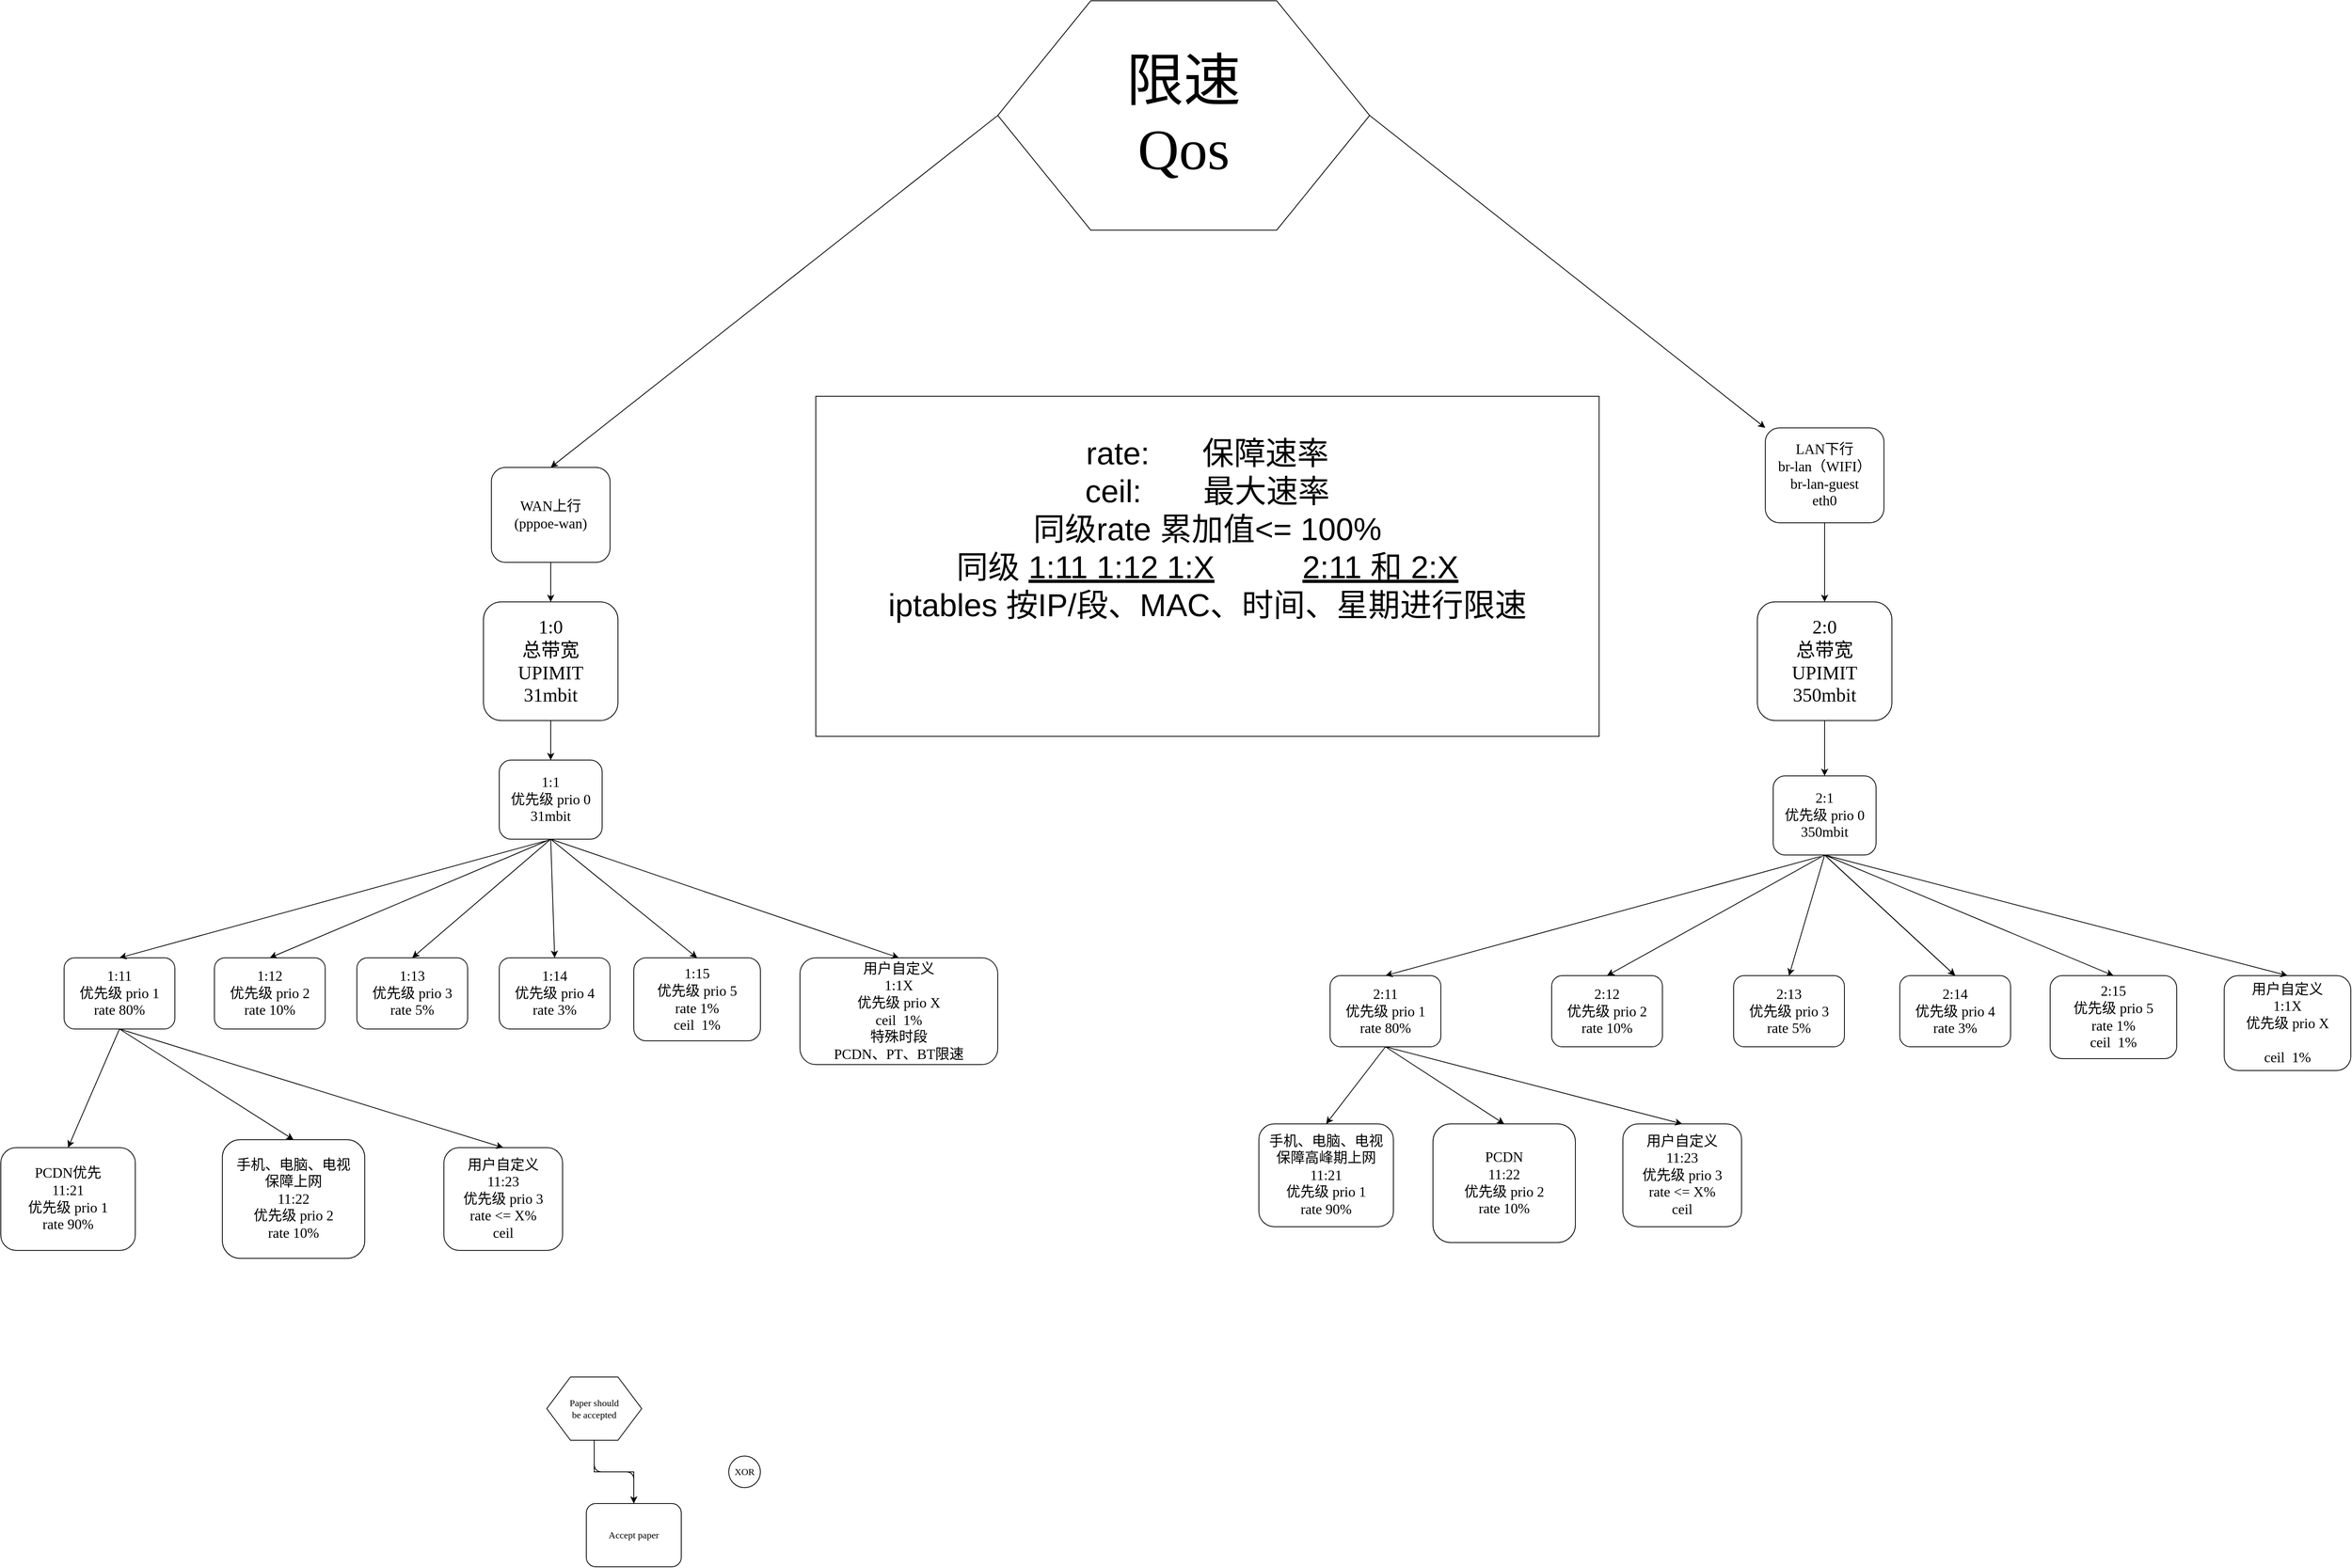 <mxfile version="21.1.8" type="github">
  <diagram name="Page-1" id="8ce9d11a-91a2-4d17-14d8-a56ed91bf033">
    <mxGraphModel dx="2880" dy="2560" grid="1" gridSize="10" guides="1" tooltips="1" connect="1" arrows="1" fold="1" page="1" pageScale="1" pageWidth="1100" pageHeight="850" background="none" math="0" shadow="0">
      <root>
        <mxCell id="0" />
        <mxCell id="1" parent="0" />
        <mxCell id="17ea667e15c223fc-1" value="&lt;font style=&quot;&quot;&gt;&lt;font style=&quot;font-size: 72px;&quot;&gt;限速&lt;br&gt;Qos&lt;/font&gt;&lt;br&gt;&lt;/font&gt;" style="shape=hexagon;perimeter=hexagonPerimeter;whiteSpace=wrap;html=1;rounded=0;shadow=0;labelBackgroundColor=none;strokeWidth=1;fontFamily=Verdana;fontSize=12;align=center;" parent="1" vertex="1">
          <mxGeometry x="800" y="-1260" width="470" height="290" as="geometry" />
        </mxCell>
        <mxCell id="17ea667e15c223fc-2" value="&lt;font style=&quot;font-size: 18px;&quot;&gt;WAN上行&lt;br&gt;(pppoe-wan)&lt;/font&gt;" style="rounded=1;whiteSpace=wrap;html=1;shadow=0;labelBackgroundColor=none;strokeWidth=1;fontFamily=Verdana;fontSize=17;align=center;" parent="1" vertex="1">
          <mxGeometry x="160" y="-670" width="150" height="120" as="geometry" />
        </mxCell>
        <mxCell id="17ea667e15c223fc-50" style="edgeStyle=orthogonalEdgeStyle;rounded=1;html=1;labelBackgroundColor=none;startArrow=none;startFill=0;startSize=5;endArrow=classicThin;endFill=1;endSize=5;jettySize=auto;orthogonalLoop=1;strokeWidth=1;fontFamily=Verdana;fontSize=8" parent="1" source="17ea667e15c223fc-20" target="17ea667e15c223fc-23" edge="1">
          <mxGeometry relative="1" as="geometry" />
        </mxCell>
        <mxCell id="KKP_vT6z2iglmsTxIF54-66" value="" style="edgeStyle=orthogonalEdgeStyle;rounded=0;orthogonalLoop=1;jettySize=auto;html=1;" edge="1" parent="1" source="17ea667e15c223fc-20" target="17ea667e15c223fc-23">
          <mxGeometry relative="1" as="geometry" />
        </mxCell>
        <mxCell id="17ea667e15c223fc-20" value="Paper should&lt;div&gt;be accepted&lt;/div&gt;" style="shape=hexagon;perimeter=hexagonPerimeter;whiteSpace=wrap;html=1;rounded=0;shadow=0;labelBackgroundColor=none;strokeWidth=1;fontFamily=Verdana;fontSize=12;align=center;" parent="1" vertex="1">
          <mxGeometry x="230" y="480" width="120" height="80" as="geometry" />
        </mxCell>
        <mxCell id="17ea667e15c223fc-23" value="Accept paper" style="rounded=1;whiteSpace=wrap;html=1;shadow=0;labelBackgroundColor=none;strokeWidth=1;fontFamily=Verdana;fontSize=12;align=center;" parent="1" vertex="1">
          <mxGeometry x="280" y="640" width="120" height="80" as="geometry" />
        </mxCell>
        <mxCell id="17ea667e15c223fc-25" value="XOR" style="ellipse;whiteSpace=wrap;html=1;rounded=1;shadow=0;labelBackgroundColor=none;strokeWidth=1;fontFamily=Verdana;fontSize=12;align=center;" parent="1" vertex="1">
          <mxGeometry x="460" y="580" width="40" height="40" as="geometry" />
        </mxCell>
        <mxCell id="KKP_vT6z2iglmsTxIF54-1" value="&lt;font style=&quot;font-size: 18px;&quot;&gt;LAN下行&lt;br&gt;br-lan（WIFI）&lt;br&gt;br-lan-guest&lt;br&gt;eth0&lt;/font&gt;" style="rounded=1;whiteSpace=wrap;html=1;shadow=0;labelBackgroundColor=none;strokeWidth=1;fontFamily=Verdana;fontSize=17;align=center;" vertex="1" parent="1">
          <mxGeometry x="1770" y="-720" width="150" height="120" as="geometry" />
        </mxCell>
        <mxCell id="KKP_vT6z2iglmsTxIF54-4" value="&lt;font style=&quot;&quot;&gt;&lt;font style=&quot;font-size: 24px;&quot;&gt;1:0&lt;br&gt;总带宽&lt;br&gt;UPIMIT&lt;br&gt;31mbit&lt;/font&gt;&lt;br&gt;&lt;/font&gt;" style="rounded=1;whiteSpace=wrap;html=1;shadow=0;labelBackgroundColor=none;strokeWidth=1;fontFamily=Verdana;fontSize=12;align=center;" vertex="1" parent="1">
          <mxGeometry x="150" y="-500" width="170" height="150" as="geometry" />
        </mxCell>
        <mxCell id="KKP_vT6z2iglmsTxIF54-5" value="" style="endArrow=classic;html=1;rounded=0;entryX=0.5;entryY=0;entryDx=0;entryDy=0;exitX=0.5;exitY=1;exitDx=0;exitDy=0;" edge="1" parent="1" source="17ea667e15c223fc-2" target="KKP_vT6z2iglmsTxIF54-4">
          <mxGeometry width="50" height="50" relative="1" as="geometry">
            <mxPoint x="210" y="-490" as="sourcePoint" />
            <mxPoint x="650" y="-230" as="targetPoint" />
            <Array as="points" />
          </mxGeometry>
        </mxCell>
        <mxCell id="KKP_vT6z2iglmsTxIF54-6" value="&lt;font style=&quot;font-size: 18px;&quot;&gt;1:1 &lt;br&gt;优先级 prio 0&lt;br&gt;31mbit&lt;br&gt;&lt;/font&gt;" style="rounded=1;whiteSpace=wrap;html=1;shadow=0;labelBackgroundColor=none;strokeWidth=1;fontFamily=Verdana;fontSize=12;align=center;" vertex="1" parent="1">
          <mxGeometry x="170" y="-300" width="130" height="100" as="geometry" />
        </mxCell>
        <mxCell id="KKP_vT6z2iglmsTxIF54-7" value="" style="endArrow=classic;html=1;rounded=0;entryX=0.5;entryY=0;entryDx=0;entryDy=0;exitX=0.5;exitY=1;exitDx=0;exitDy=0;" edge="1" parent="1" source="KKP_vT6z2iglmsTxIF54-4" target="KKP_vT6z2iglmsTxIF54-6">
          <mxGeometry width="50" height="50" relative="1" as="geometry">
            <mxPoint x="225" y="-490" as="sourcePoint" />
            <mxPoint x="225" y="-420" as="targetPoint" />
            <Array as="points" />
          </mxGeometry>
        </mxCell>
        <mxCell id="KKP_vT6z2iglmsTxIF54-12" value="&lt;font style=&quot;font-size: 18px;&quot;&gt;1:11&lt;br&gt;优先级 prio 1&lt;br&gt;rate 80%&lt;br&gt;&lt;/font&gt;" style="rounded=1;whiteSpace=wrap;html=1;shadow=0;labelBackgroundColor=none;strokeWidth=1;fontFamily=Verdana;fontSize=12;align=center;" vertex="1" parent="1">
          <mxGeometry x="-380" y="-50" width="140" height="90" as="geometry" />
        </mxCell>
        <mxCell id="KKP_vT6z2iglmsTxIF54-15" value="" style="endArrow=classic;html=1;rounded=0;exitX=0.461;exitY=1.018;exitDx=0;exitDy=0;exitPerimeter=0;entryX=0.5;entryY=0;entryDx=0;entryDy=0;" edge="1" parent="1" source="KKP_vT6z2iglmsTxIF54-6" target="KKP_vT6z2iglmsTxIF54-12">
          <mxGeometry width="50" height="50" relative="1" as="geometry">
            <mxPoint x="110" y="-130" as="sourcePoint" />
            <mxPoint x="160" y="-180" as="targetPoint" />
          </mxGeometry>
        </mxCell>
        <mxCell id="KKP_vT6z2iglmsTxIF54-19" value="&lt;font style=&quot;font-size: 18px;&quot;&gt;1:12&lt;br&gt;优先级 prio 2&lt;br&gt;rate 10%&lt;br&gt;&lt;/font&gt;" style="rounded=1;whiteSpace=wrap;html=1;shadow=0;labelBackgroundColor=none;strokeWidth=1;fontFamily=Verdana;fontSize=12;align=center;" vertex="1" parent="1">
          <mxGeometry x="-190" y="-50" width="140" height="90" as="geometry" />
        </mxCell>
        <mxCell id="KKP_vT6z2iglmsTxIF54-20" value="" style="endArrow=classic;html=1;rounded=0;exitX=0.5;exitY=1;exitDx=0;exitDy=0;entryX=0.5;entryY=0;entryDx=0;entryDy=0;" edge="1" parent="1" target="KKP_vT6z2iglmsTxIF54-19" source="KKP_vT6z2iglmsTxIF54-6">
          <mxGeometry width="50" height="50" relative="1" as="geometry">
            <mxPoint x="390" y="-178" as="sourcePoint" />
            <mxPoint x="340" y="-170" as="targetPoint" />
          </mxGeometry>
        </mxCell>
        <mxCell id="KKP_vT6z2iglmsTxIF54-21" value="&lt;font style=&quot;font-size: 18px;&quot;&gt;1:13&lt;br&gt;优先级 prio 3&lt;br&gt;rate 5%&lt;br&gt;&lt;/font&gt;" style="rounded=1;whiteSpace=wrap;html=1;shadow=0;labelBackgroundColor=none;strokeWidth=1;fontFamily=Verdana;fontSize=12;align=center;" vertex="1" parent="1">
          <mxGeometry x="-10" y="-50" width="140" height="90" as="geometry" />
        </mxCell>
        <mxCell id="KKP_vT6z2iglmsTxIF54-22" value="" style="endArrow=classic;html=1;rounded=0;exitX=0.5;exitY=1;exitDx=0;exitDy=0;entryX=0.5;entryY=0;entryDx=0;entryDy=0;" edge="1" parent="1" target="KKP_vT6z2iglmsTxIF54-21" source="KKP_vT6z2iglmsTxIF54-6">
          <mxGeometry width="50" height="50" relative="1" as="geometry">
            <mxPoint x="600" y="-188" as="sourcePoint" />
            <mxPoint x="550" y="-180" as="targetPoint" />
          </mxGeometry>
        </mxCell>
        <mxCell id="KKP_vT6z2iglmsTxIF54-23" value="&lt;font style=&quot;font-size: 18px;&quot;&gt;1:14&lt;br&gt;优先级 prio 4&lt;br&gt;rate 3%&lt;br&gt;&lt;/font&gt;" style="rounded=1;whiteSpace=wrap;html=1;shadow=0;labelBackgroundColor=none;strokeWidth=1;fontFamily=Verdana;fontSize=12;align=center;" vertex="1" parent="1">
          <mxGeometry x="170" y="-50" width="140" height="90" as="geometry" />
        </mxCell>
        <mxCell id="KKP_vT6z2iglmsTxIF54-24" value="" style="endArrow=classic;html=1;rounded=0;exitX=0.5;exitY=1;exitDx=0;exitDy=0;entryX=0.5;entryY=0;entryDx=0;entryDy=0;" edge="1" parent="1" target="KKP_vT6z2iglmsTxIF54-23" source="KKP_vT6z2iglmsTxIF54-6">
          <mxGeometry width="50" height="50" relative="1" as="geometry">
            <mxPoint x="840" y="-178" as="sourcePoint" />
            <mxPoint x="790" y="-170" as="targetPoint" />
          </mxGeometry>
        </mxCell>
        <mxCell id="KKP_vT6z2iglmsTxIF54-27" value="" style="endArrow=classic;html=1;rounded=0;entryX=0.5;entryY=0;entryDx=0;entryDy=0;exitX=0.5;exitY=1;exitDx=0;exitDy=0;" edge="1" parent="1" target="KKP_vT6z2iglmsTxIF54-31" source="KKP_vT6z2iglmsTxIF54-6">
          <mxGeometry width="50" height="50" relative="1" as="geometry">
            <mxPoint x="220" y="-190" as="sourcePoint" />
            <mxPoint x="636.5" y="-120.0" as="targetPoint" />
          </mxGeometry>
        </mxCell>
        <mxCell id="KKP_vT6z2iglmsTxIF54-28" value="&lt;font style=&quot;font-size: 40px;&quot;&gt;&lt;font style=&quot;font-size: 40px;&quot;&gt;rate:&amp;nbsp; &amp;nbsp; &amp;nbsp; 保障速率&lt;br&gt;ceil:&amp;nbsp; &amp;nbsp; &amp;nbsp; &amp;nbsp;最大速率&lt;br&gt;同级rate 累加值&amp;lt;= 100%&lt;br&gt;同级 &lt;u&gt;1:11 1:12 1:X&lt;/u&gt;&amp;nbsp; &amp;nbsp; &amp;nbsp; &amp;nbsp; &amp;nbsp;&amp;nbsp;&lt;u&gt;2:11 和 2:X&lt;/u&gt;&lt;br&gt;iptables 按IP/段、MAC、时间、星期进行限速&lt;br&gt;&lt;br&gt;&lt;/font&gt;&lt;br&gt;&lt;/font&gt;" style="rounded=0;whiteSpace=wrap;html=1;" vertex="1" parent="1">
          <mxGeometry x="570" y="-760" width="990" height="430" as="geometry" />
        </mxCell>
        <mxCell id="KKP_vT6z2iglmsTxIF54-29" value="&lt;font style=&quot;font-size: 18px;&quot;&gt;用户自定义&lt;br&gt;1:1X&lt;br&gt;优先级 prio X&lt;br&gt;ceil&amp;nbsp; 1%&lt;br&gt;特殊时段&lt;br&gt;PCDN、PT、BT限速&lt;br&gt;&lt;/font&gt;" style="rounded=1;whiteSpace=wrap;html=1;shadow=0;labelBackgroundColor=none;strokeWidth=1;fontFamily=Verdana;fontSize=12;align=center;" vertex="1" parent="1">
          <mxGeometry x="550" y="-50" width="250" height="135" as="geometry" />
        </mxCell>
        <mxCell id="KKP_vT6z2iglmsTxIF54-30" value="" style="endArrow=classic;html=1;rounded=0;entryX=0.5;entryY=0;entryDx=0;entryDy=0;exitX=0.5;exitY=1;exitDx=0;exitDy=0;" edge="1" parent="1" target="KKP_vT6z2iglmsTxIF54-29" source="KKP_vT6z2iglmsTxIF54-6">
          <mxGeometry width="50" height="50" relative="1" as="geometry">
            <mxPoint x="220" y="-190" as="sourcePoint" />
            <mxPoint x="1163" y="-170" as="targetPoint" />
          </mxGeometry>
        </mxCell>
        <mxCell id="KKP_vT6z2iglmsTxIF54-31" value="&lt;font style=&quot;font-size: 18px;&quot;&gt;1:15&lt;br&gt;优先级 prio 5&lt;br&gt;rate 1%&lt;br style=&quot;border-color: var(--border-color);&quot;&gt;ceil&amp;nbsp; 1%&lt;br&gt;&lt;/font&gt;" style="rounded=1;whiteSpace=wrap;html=1;shadow=0;labelBackgroundColor=none;strokeWidth=1;fontFamily=Verdana;fontSize=12;align=center;" vertex="1" parent="1">
          <mxGeometry x="340" y="-50" width="160" height="105" as="geometry" />
        </mxCell>
        <mxCell id="KKP_vT6z2iglmsTxIF54-32" value="&lt;font style=&quot;font-size: 18px;&quot;&gt;PCDN优先&lt;br&gt;11:21&lt;br&gt;优先级 prio 1&lt;br&gt;rate 90%&lt;br&gt;&lt;/font&gt;" style="rounded=1;whiteSpace=wrap;html=1;shadow=0;labelBackgroundColor=none;strokeWidth=1;fontFamily=Verdana;fontSize=12;align=center;" vertex="1" parent="1">
          <mxGeometry x="-460" y="190" width="170" height="130" as="geometry" />
        </mxCell>
        <mxCell id="KKP_vT6z2iglmsTxIF54-33" value="" style="endArrow=classic;html=1;rounded=0;exitX=0.5;exitY=1;exitDx=0;exitDy=0;entryX=0.5;entryY=0;entryDx=0;entryDy=0;" edge="1" parent="1" source="KKP_vT6z2iglmsTxIF54-12" target="KKP_vT6z2iglmsTxIF54-32">
          <mxGeometry width="50" height="50" relative="1" as="geometry">
            <mxPoint x="-10" y="90" as="sourcePoint" />
            <mxPoint x="-530" y="228" as="targetPoint" />
          </mxGeometry>
        </mxCell>
        <mxCell id="KKP_vT6z2iglmsTxIF54-35" value="&lt;font style=&quot;font-size: 18px;&quot;&gt;手机、电脑、电视&lt;br&gt;保障上网&lt;br&gt;11:22&lt;br&gt;优先级 prio 2&lt;br&gt;rate 10%&lt;br&gt;&lt;/font&gt;" style="rounded=1;whiteSpace=wrap;html=1;shadow=0;labelBackgroundColor=none;strokeWidth=1;fontFamily=Verdana;fontSize=12;align=center;" vertex="1" parent="1">
          <mxGeometry x="-180" y="180" width="180" height="150" as="geometry" />
        </mxCell>
        <mxCell id="KKP_vT6z2iglmsTxIF54-36" value="" style="endArrow=classic;html=1;rounded=0;entryX=0.5;entryY=0;entryDx=0;entryDy=0;" edge="1" parent="1" target="KKP_vT6z2iglmsTxIF54-35">
          <mxGeometry width="50" height="50" relative="1" as="geometry">
            <mxPoint x="-310" y="40" as="sourcePoint" />
            <mxPoint x="-330" y="298" as="targetPoint" />
          </mxGeometry>
        </mxCell>
        <mxCell id="KKP_vT6z2iglmsTxIF54-37" value="&lt;font style=&quot;font-size: 18px;&quot;&gt;用户自定义&lt;br&gt;11:23&lt;br&gt;优先级 prio 3&lt;br&gt;rate &amp;lt;= X%&lt;br&gt;ceil&lt;br&gt;&lt;/font&gt;" style="rounded=1;whiteSpace=wrap;html=1;shadow=0;labelBackgroundColor=none;strokeWidth=1;fontFamily=Verdana;fontSize=12;align=center;" vertex="1" parent="1">
          <mxGeometry x="100" y="190" width="150" height="130" as="geometry" />
        </mxCell>
        <mxCell id="KKP_vT6z2iglmsTxIF54-38" value="" style="endArrow=classic;html=1;rounded=0;entryX=0.5;entryY=0;entryDx=0;entryDy=0;exitX=0.5;exitY=1;exitDx=0;exitDy=0;" edge="1" parent="1" target="KKP_vT6z2iglmsTxIF54-37" source="KKP_vT6z2iglmsTxIF54-12">
          <mxGeometry width="50" height="50" relative="1" as="geometry">
            <mxPoint x="-140" y="50" as="sourcePoint" />
            <mxPoint x="-150" y="308" as="targetPoint" />
          </mxGeometry>
        </mxCell>
        <mxCell id="KKP_vT6z2iglmsTxIF54-40" value="" style="endArrow=classic;html=1;rounded=0;entryX=0;entryY=0;entryDx=0;entryDy=0;exitX=1;exitY=0.5;exitDx=0;exitDy=0;" edge="1" parent="1" source="17ea667e15c223fc-1" target="KKP_vT6z2iglmsTxIF54-1">
          <mxGeometry width="50" height="50" relative="1" as="geometry">
            <mxPoint x="650" y="-450" as="sourcePoint" />
            <mxPoint x="700" y="-500" as="targetPoint" />
          </mxGeometry>
        </mxCell>
        <mxCell id="KKP_vT6z2iglmsTxIF54-42" value="" style="endArrow=classic;html=1;rounded=0;entryX=0.5;entryY=0;entryDx=0;entryDy=0;exitX=1;exitY=0.5;exitDx=0;exitDy=0;" edge="1" parent="1" target="17ea667e15c223fc-2">
          <mxGeometry width="50" height="50" relative="1" as="geometry">
            <mxPoint x="800" y="-1115" as="sourcePoint" />
            <mxPoint x="1210" y="-670" as="targetPoint" />
          </mxGeometry>
        </mxCell>
        <mxCell id="KKP_vT6z2iglmsTxIF54-44" value="&lt;font style=&quot;&quot;&gt;&lt;font style=&quot;font-size: 24px;&quot;&gt;2:0&lt;br&gt;总带宽&lt;br&gt;UPIMIT&lt;br&gt;350mbit&lt;/font&gt;&lt;br&gt;&lt;/font&gt;" style="rounded=1;whiteSpace=wrap;html=1;shadow=0;labelBackgroundColor=none;strokeWidth=1;fontFamily=Verdana;fontSize=12;align=center;" vertex="1" parent="1">
          <mxGeometry x="1760" y="-500" width="170" height="150" as="geometry" />
        </mxCell>
        <mxCell id="KKP_vT6z2iglmsTxIF54-45" value="" style="endArrow=classic;html=1;rounded=0;entryX=0.5;entryY=0;entryDx=0;entryDy=0;exitX=0.5;exitY=1;exitDx=0;exitDy=0;" edge="1" parent="1" source="KKP_vT6z2iglmsTxIF54-1" target="KKP_vT6z2iglmsTxIF54-44">
          <mxGeometry width="50" height="50" relative="1" as="geometry">
            <mxPoint x="1955" y="-580" as="sourcePoint" />
            <mxPoint x="2500" y="200" as="targetPoint" />
            <Array as="points" />
          </mxGeometry>
        </mxCell>
        <mxCell id="KKP_vT6z2iglmsTxIF54-46" value="&lt;font style=&quot;font-size: 18px;&quot;&gt;2:1 &lt;br&gt;优先级 prio 0&lt;br&gt;350mbit&lt;br&gt;&lt;/font&gt;" style="rounded=1;whiteSpace=wrap;html=1;shadow=0;labelBackgroundColor=none;strokeWidth=1;fontFamily=Verdana;fontSize=12;align=center;" vertex="1" parent="1">
          <mxGeometry x="1780" y="-280" width="130" height="100" as="geometry" />
        </mxCell>
        <mxCell id="KKP_vT6z2iglmsTxIF54-47" value="" style="endArrow=classic;html=1;rounded=0;entryX=0.5;entryY=0;entryDx=0;entryDy=0;exitX=0.5;exitY=1;exitDx=0;exitDy=0;" edge="1" parent="1" source="KKP_vT6z2iglmsTxIF54-44" target="KKP_vT6z2iglmsTxIF54-46">
          <mxGeometry width="50" height="50" relative="1" as="geometry">
            <mxPoint x="2075" y="-60" as="sourcePoint" />
            <mxPoint x="2075" y="10" as="targetPoint" />
            <Array as="points" />
          </mxGeometry>
        </mxCell>
        <mxCell id="KKP_vT6z2iglmsTxIF54-48" value="&lt;font style=&quot;font-size: 18px;&quot;&gt;2:11&lt;br&gt;优先级 prio 1&lt;br&gt;rate 80%&lt;br&gt;&lt;/font&gt;" style="rounded=1;whiteSpace=wrap;html=1;shadow=0;labelBackgroundColor=none;strokeWidth=1;fontFamily=Verdana;fontSize=12;align=center;" vertex="1" parent="1">
          <mxGeometry x="1220" y="-27.5" width="140" height="90" as="geometry" />
        </mxCell>
        <mxCell id="KKP_vT6z2iglmsTxIF54-49" value="" style="endArrow=classic;html=1;rounded=0;exitX=0.461;exitY=1.018;exitDx=0;exitDy=0;exitPerimeter=0;entryX=0.5;entryY=0;entryDx=0;entryDy=0;" edge="1" parent="1" source="KKP_vT6z2iglmsTxIF54-46" target="KKP_vT6z2iglmsTxIF54-48">
          <mxGeometry width="50" height="50" relative="1" as="geometry">
            <mxPoint x="1960" y="300" as="sourcePoint" />
            <mxPoint x="2010" y="250" as="targetPoint" />
          </mxGeometry>
        </mxCell>
        <mxCell id="KKP_vT6z2iglmsTxIF54-50" value="&lt;font style=&quot;font-size: 18px;&quot;&gt;2:12&lt;br&gt;优先级 prio 2&lt;br&gt;rate 10%&lt;br&gt;&lt;/font&gt;" style="rounded=1;whiteSpace=wrap;html=1;shadow=0;labelBackgroundColor=none;strokeWidth=1;fontFamily=Verdana;fontSize=12;align=center;" vertex="1" parent="1">
          <mxGeometry x="1500" y="-27.5" width="140" height="90" as="geometry" />
        </mxCell>
        <mxCell id="KKP_vT6z2iglmsTxIF54-51" value="" style="endArrow=classic;html=1;rounded=0;exitX=0.5;exitY=1;exitDx=0;exitDy=0;entryX=0.5;entryY=0;entryDx=0;entryDy=0;" edge="1" parent="1" source="KKP_vT6z2iglmsTxIF54-46" target="KKP_vT6z2iglmsTxIF54-50">
          <mxGeometry width="50" height="50" relative="1" as="geometry">
            <mxPoint x="2240" y="252" as="sourcePoint" />
            <mxPoint x="2190" y="260" as="targetPoint" />
          </mxGeometry>
        </mxCell>
        <mxCell id="KKP_vT6z2iglmsTxIF54-52" value="&lt;font style=&quot;font-size: 18px;&quot;&gt;2:13&lt;br&gt;优先级 prio 3&lt;br&gt;rate 5%&lt;br&gt;&lt;/font&gt;" style="rounded=1;whiteSpace=wrap;html=1;shadow=0;labelBackgroundColor=none;strokeWidth=1;fontFamily=Verdana;fontSize=12;align=center;" vertex="1" parent="1">
          <mxGeometry x="1730" y="-27.5" width="140" height="90" as="geometry" />
        </mxCell>
        <mxCell id="KKP_vT6z2iglmsTxIF54-53" value="" style="endArrow=classic;html=1;rounded=0;exitX=0.5;exitY=1;exitDx=0;exitDy=0;entryX=0.5;entryY=0;entryDx=0;entryDy=0;" edge="1" parent="1" source="KKP_vT6z2iglmsTxIF54-46" target="KKP_vT6z2iglmsTxIF54-52">
          <mxGeometry width="50" height="50" relative="1" as="geometry">
            <mxPoint x="2450" y="242" as="sourcePoint" />
            <mxPoint x="2400" y="250" as="targetPoint" />
          </mxGeometry>
        </mxCell>
        <mxCell id="KKP_vT6z2iglmsTxIF54-55" value="" style="endArrow=classic;html=1;rounded=0;exitX=0.5;exitY=1;exitDx=0;exitDy=0;entryX=0.5;entryY=0;entryDx=0;entryDy=0;" edge="1" parent="1" source="KKP_vT6z2iglmsTxIF54-46" target="KKP_vT6z2iglmsTxIF54-54">
          <mxGeometry width="50" height="50" relative="1" as="geometry">
            <mxPoint x="2690" y="252" as="sourcePoint" />
            <mxPoint x="2640" y="260" as="targetPoint" />
          </mxGeometry>
        </mxCell>
        <mxCell id="KKP_vT6z2iglmsTxIF54-56" value="" style="endArrow=classic;html=1;rounded=0;entryX=0.5;entryY=0;entryDx=0;entryDy=0;exitX=0.5;exitY=1;exitDx=0;exitDy=0;" edge="1" parent="1" source="KKP_vT6z2iglmsTxIF54-46" target="KKP_vT6z2iglmsTxIF54-59">
          <mxGeometry width="50" height="50" relative="1" as="geometry">
            <mxPoint x="2070" y="240" as="sourcePoint" />
            <mxPoint x="2486.5" y="310.0" as="targetPoint" />
          </mxGeometry>
        </mxCell>
        <mxCell id="KKP_vT6z2iglmsTxIF54-57" value="&lt;font style=&quot;font-size: 18px;&quot;&gt;用户自定义&lt;br&gt;1:1X&lt;br&gt;优先级 prio X&lt;br style=&quot;border-color: var(--border-color);&quot;&gt;&lt;br&gt;ceil&amp;nbsp; 1%&lt;br&gt;&lt;/font&gt;" style="rounded=1;whiteSpace=wrap;html=1;shadow=0;labelBackgroundColor=none;strokeWidth=1;fontFamily=Verdana;fontSize=12;align=center;" vertex="1" parent="1">
          <mxGeometry x="2350" y="-27.5" width="160" height="120" as="geometry" />
        </mxCell>
        <mxCell id="KKP_vT6z2iglmsTxIF54-58" value="" style="endArrow=classic;html=1;rounded=0;entryX=0.5;entryY=0;entryDx=0;entryDy=0;exitX=0.5;exitY=1;exitDx=0;exitDy=0;" edge="1" parent="1" source="KKP_vT6z2iglmsTxIF54-46" target="KKP_vT6z2iglmsTxIF54-57">
          <mxGeometry width="50" height="50" relative="1" as="geometry">
            <mxPoint x="2070" y="240" as="sourcePoint" />
            <mxPoint x="3013" y="260" as="targetPoint" />
          </mxGeometry>
        </mxCell>
        <mxCell id="KKP_vT6z2iglmsTxIF54-59" value="&lt;font style=&quot;font-size: 18px;&quot;&gt;2:15&lt;br&gt;优先级 prio 5&lt;br&gt;rate 1%&lt;br style=&quot;border-color: var(--border-color);&quot;&gt;ceil&amp;nbsp; 1%&lt;br&gt;&lt;/font&gt;" style="rounded=1;whiteSpace=wrap;html=1;shadow=0;labelBackgroundColor=none;strokeWidth=1;fontFamily=Verdana;fontSize=12;align=center;" vertex="1" parent="1">
          <mxGeometry x="2130" y="-27.5" width="160" height="105" as="geometry" />
        </mxCell>
        <mxCell id="KKP_vT6z2iglmsTxIF54-60" value="&lt;font style=&quot;font-size: 18px;&quot;&gt;手机、电脑、电视&lt;br style=&quot;border-color: var(--border-color);&quot;&gt;保障高峰期上网&lt;br&gt;11:21&lt;br&gt;优先级 prio 1&lt;br&gt;rate 90%&lt;br&gt;&lt;/font&gt;" style="rounded=1;whiteSpace=wrap;html=1;shadow=0;labelBackgroundColor=none;strokeWidth=1;fontFamily=Verdana;fontSize=12;align=center;" vertex="1" parent="1">
          <mxGeometry x="1130" y="160" width="170" height="130" as="geometry" />
        </mxCell>
        <mxCell id="KKP_vT6z2iglmsTxIF54-61" value="" style="endArrow=classic;html=1;rounded=0;exitX=0.5;exitY=1;exitDx=0;exitDy=0;entryX=0.5;entryY=0;entryDx=0;entryDy=0;" edge="1" parent="1" source="KKP_vT6z2iglmsTxIF54-48" target="KKP_vT6z2iglmsTxIF54-60">
          <mxGeometry width="50" height="50" relative="1" as="geometry">
            <mxPoint x="1840" y="520" as="sourcePoint" />
            <mxPoint x="1320" y="658" as="targetPoint" />
          </mxGeometry>
        </mxCell>
        <mxCell id="KKP_vT6z2iglmsTxIF54-62" value="&lt;font style=&quot;font-size: 18px;&quot;&gt;PCDN&lt;br&gt;11:22&lt;br&gt;优先级 prio 2&lt;br&gt;rate 10%&lt;br&gt;&lt;/font&gt;" style="rounded=1;whiteSpace=wrap;html=1;shadow=0;labelBackgroundColor=none;strokeWidth=1;fontFamily=Verdana;fontSize=12;align=center;" vertex="1" parent="1">
          <mxGeometry x="1350" y="160" width="180" height="150" as="geometry" />
        </mxCell>
        <mxCell id="KKP_vT6z2iglmsTxIF54-63" value="" style="endArrow=classic;html=1;rounded=0;entryX=0.5;entryY=0;entryDx=0;entryDy=0;exitX=0.5;exitY=1;exitDx=0;exitDy=0;" edge="1" parent="1" target="KKP_vT6z2iglmsTxIF54-62" source="KKP_vT6z2iglmsTxIF54-48">
          <mxGeometry width="50" height="50" relative="1" as="geometry">
            <mxPoint x="1540" y="470" as="sourcePoint" />
            <mxPoint x="1520" y="728" as="targetPoint" />
          </mxGeometry>
        </mxCell>
        <mxCell id="KKP_vT6z2iglmsTxIF54-64" value="&lt;font style=&quot;font-size: 18px;&quot;&gt;用户自定义&lt;br&gt;11:23&lt;br&gt;优先级 prio 3&lt;br&gt;rate &amp;lt;= X%&lt;br&gt;ceil&lt;br&gt;&lt;/font&gt;" style="rounded=1;whiteSpace=wrap;html=1;shadow=0;labelBackgroundColor=none;strokeWidth=1;fontFamily=Verdana;fontSize=12;align=center;" vertex="1" parent="1">
          <mxGeometry x="1590" y="160" width="150" height="130" as="geometry" />
        </mxCell>
        <mxCell id="KKP_vT6z2iglmsTxIF54-65" value="" style="endArrow=classic;html=1;rounded=0;entryX=0.5;entryY=0;entryDx=0;entryDy=0;exitX=0.5;exitY=1;exitDx=0;exitDy=0;" edge="1" parent="1" source="KKP_vT6z2iglmsTxIF54-48" target="KKP_vT6z2iglmsTxIF54-64">
          <mxGeometry width="50" height="50" relative="1" as="geometry">
            <mxPoint x="1710" y="480" as="sourcePoint" />
            <mxPoint x="1700" y="738" as="targetPoint" />
          </mxGeometry>
        </mxCell>
        <mxCell id="KKP_vT6z2iglmsTxIF54-71" value="" style="endArrow=classic;html=1;rounded=0;entryX=0.5;entryY=0;entryDx=0;entryDy=0;exitX=0.5;exitY=1;exitDx=0;exitDy=0;" edge="1" parent="1" source="KKP_vT6z2iglmsTxIF54-46" target="KKP_vT6z2iglmsTxIF54-54">
          <mxGeometry width="50" height="50" relative="1" as="geometry">
            <mxPoint x="1965" y="-170" as="sourcePoint" />
            <mxPoint x="2480" y="365" as="targetPoint" />
          </mxGeometry>
        </mxCell>
        <mxCell id="KKP_vT6z2iglmsTxIF54-54" value="&lt;font style=&quot;font-size: 18px;&quot;&gt;2:14&lt;br&gt;优先级 prio 4&lt;br&gt;rate 3%&lt;br&gt;&lt;/font&gt;" style="rounded=1;whiteSpace=wrap;html=1;shadow=0;labelBackgroundColor=none;strokeWidth=1;fontFamily=Verdana;fontSize=12;align=center;" vertex="1" parent="1">
          <mxGeometry x="1940" y="-27.5" width="140" height="90" as="geometry" />
        </mxCell>
      </root>
    </mxGraphModel>
  </diagram>
</mxfile>
